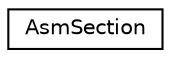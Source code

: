 digraph "Graphical Class Hierarchy"
{
  edge [fontname="Helvetica",fontsize="10",labelfontname="Helvetica",labelfontsize="10"];
  node [fontname="Helvetica",fontsize="10",shape=record];
  rankdir="LR";
  Node1 [label="AsmSection",height=0.2,width=0.4,color="black", fillcolor="white", style="filled",URL="$class_asm_section.html"];
}
